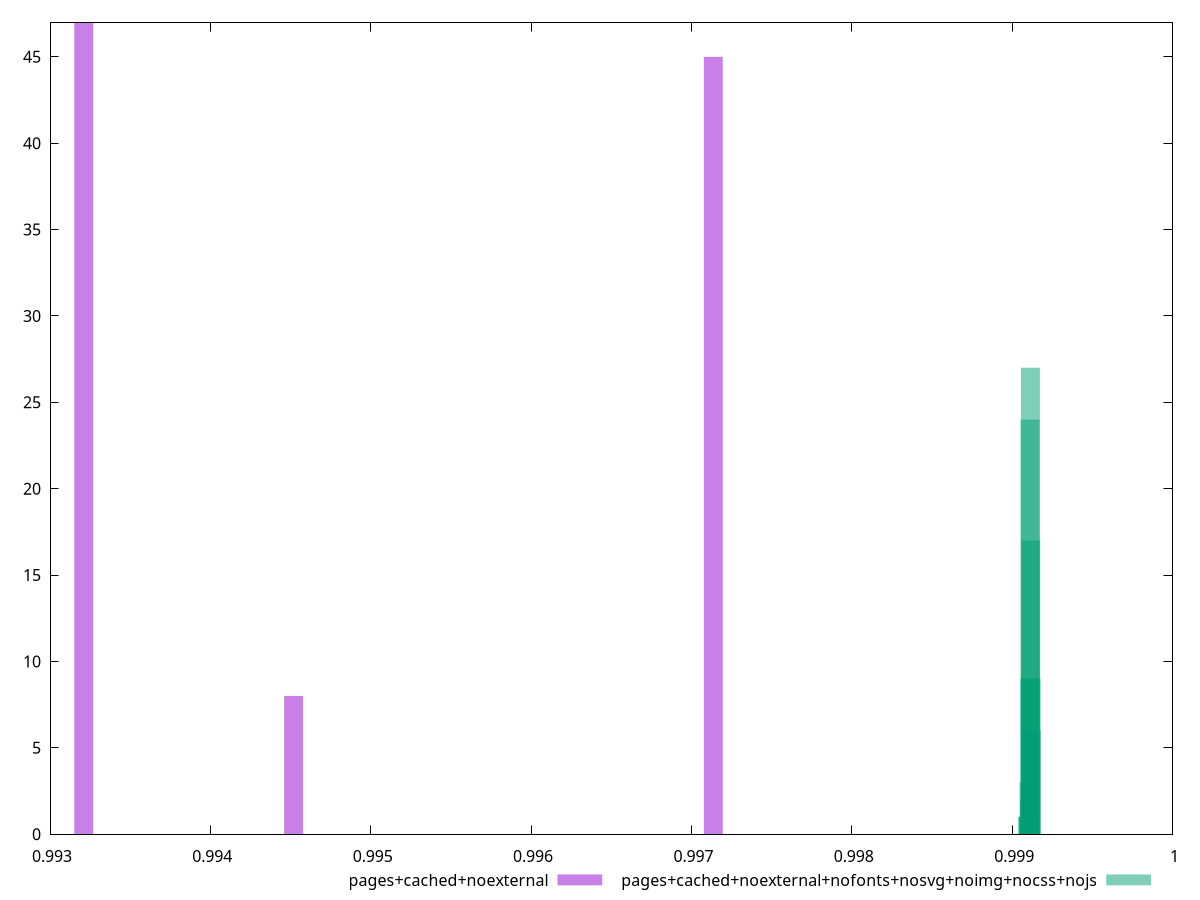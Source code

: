 $_pagesCachedNoexternal <<EOF
0.993210557399875 47
0.994519135209361 8
0.997136290828333 45
EOF
$_pagesCachedNoexternalNofontsNosvgNoimgNocssNojs <<EOF
0.9991157487575344 17
0.9991018856554349 1
0.9991137683143773 27
0.9991177292006914 9
0.9991098074280631 9
0.9991117878712202 24
0.9991078269849061 2
0.9991058465417489 3
0.9991197096438486 6
0.9990959443259636 1
0.9991038660985919 1
EOF
set key outside below
set terminal pngcairo
set output "report_00005_2020-11-02T22-26-11.212Z/first-cpu-idle/first-cpu-idle_pages+cached+noexternal_pages+cached+noexternal+nofonts+nosvg+noimg+nocss+nojs+hist.png"
set boxwidth 0.00011818304487947185
set style fill transparent solid 0.5 noborder
set yrange [0:47]
plot $_pagesCachedNoexternal title "pages+cached+noexternal" with boxes ,$_pagesCachedNoexternalNofontsNosvgNoimgNocssNojs title "pages+cached+noexternal+nofonts+nosvg+noimg+nocss+nojs" with boxes ,